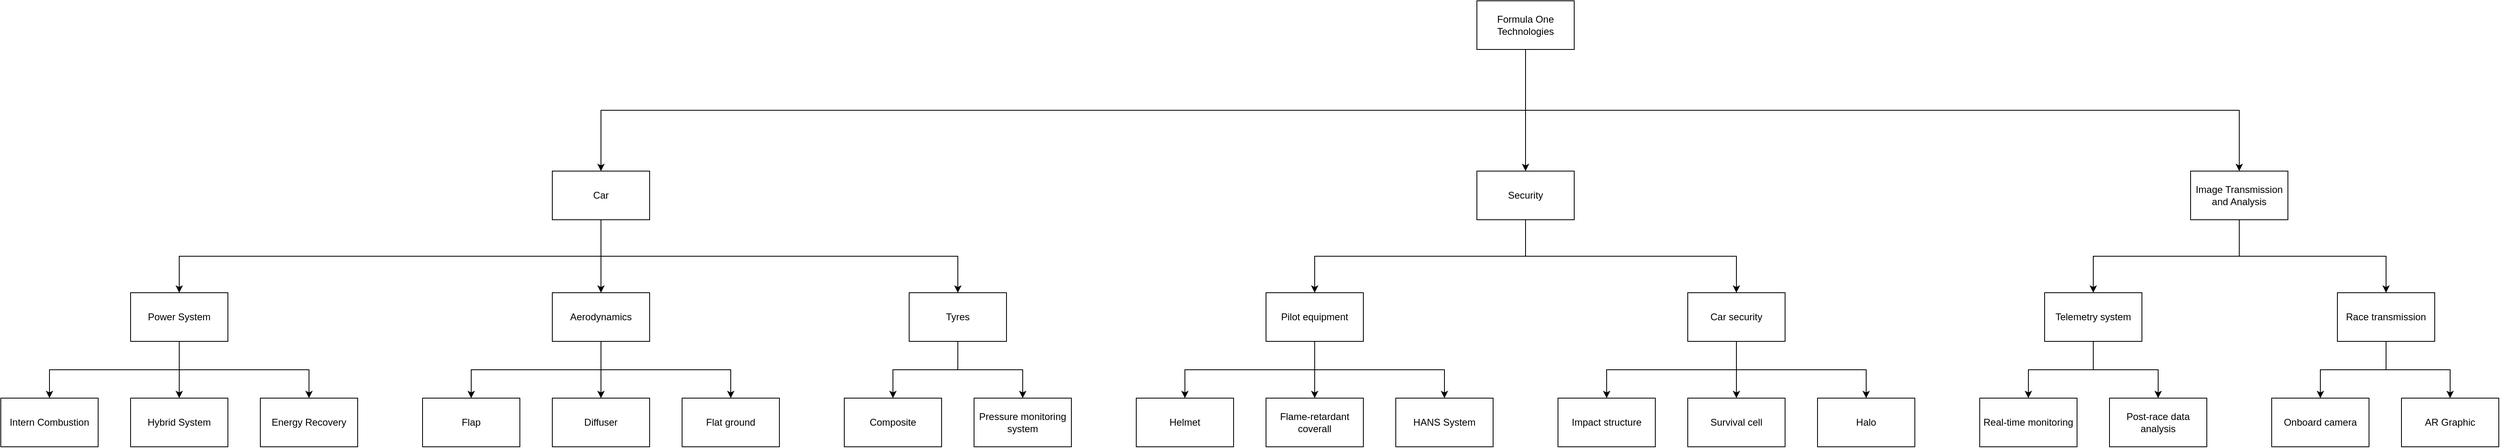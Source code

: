 <mxfile version="24.0.7" type="google">
  <diagram name="Página-1" id="ol3h_NDu72ceI02SpJYq">
    <mxGraphModel grid="1" page="1" gridSize="10" guides="1" tooltips="1" connect="1" arrows="1" fold="1" pageScale="1" pageWidth="827" pageHeight="1169" math="0" shadow="0">
      <root>
        <mxCell id="0" />
        <mxCell id="1" parent="0" />
        <mxCell id="BsYCAz7_OI1mWKT1gtP4-35" style="edgeStyle=orthogonalEdgeStyle;rounded=0;orthogonalLoop=1;jettySize=auto;html=1;exitX=0.5;exitY=1;exitDx=0;exitDy=0;entryX=0.5;entryY=0;entryDx=0;entryDy=0;" edge="1" parent="1" source="BsYCAz7_OI1mWKT1gtP4-2" target="BsYCAz7_OI1mWKT1gtP4-8">
          <mxGeometry relative="1" as="geometry" />
        </mxCell>
        <mxCell id="BsYCAz7_OI1mWKT1gtP4-47" style="edgeStyle=orthogonalEdgeStyle;rounded=0;orthogonalLoop=1;jettySize=auto;html=1;exitX=0.5;exitY=1;exitDx=0;exitDy=0;entryX=0.5;entryY=0;entryDx=0;entryDy=0;" edge="1" parent="1" source="BsYCAz7_OI1mWKT1gtP4-2" target="BsYCAz7_OI1mWKT1gtP4-7">
          <mxGeometry relative="1" as="geometry" />
        </mxCell>
        <mxCell id="BsYCAz7_OI1mWKT1gtP4-51" style="edgeStyle=orthogonalEdgeStyle;rounded=0;orthogonalLoop=1;jettySize=auto;html=1;exitX=0.5;exitY=1;exitDx=0;exitDy=0;entryX=0.5;entryY=0;entryDx=0;entryDy=0;" edge="1" parent="1" source="BsYCAz7_OI1mWKT1gtP4-2" target="BsYCAz7_OI1mWKT1gtP4-6">
          <mxGeometry relative="1" as="geometry" />
        </mxCell>
        <mxCell id="BsYCAz7_OI1mWKT1gtP4-2" value="Car" style="rounded=0;whiteSpace=wrap;html=1;" vertex="1" parent="1">
          <mxGeometry x="280" y="430" width="120" height="60" as="geometry" />
        </mxCell>
        <mxCell id="BsYCAz7_OI1mWKT1gtP4-32" style="edgeStyle=orthogonalEdgeStyle;rounded=0;orthogonalLoop=1;jettySize=auto;html=1;exitX=0.5;exitY=1;exitDx=0;exitDy=0;" edge="1" parent="1" source="BsYCAz7_OI1mWKT1gtP4-3" target="BsYCAz7_OI1mWKT1gtP4-2">
          <mxGeometry relative="1" as="geometry" />
        </mxCell>
        <mxCell id="BsYCAz7_OI1mWKT1gtP4-33" style="edgeStyle=orthogonalEdgeStyle;rounded=0;orthogonalLoop=1;jettySize=auto;html=1;exitX=0.5;exitY=1;exitDx=0;exitDy=0;entryX=0.5;entryY=0;entryDx=0;entryDy=0;" edge="1" parent="1" source="BsYCAz7_OI1mWKT1gtP4-3" target="BsYCAz7_OI1mWKT1gtP4-5">
          <mxGeometry relative="1" as="geometry" />
        </mxCell>
        <mxCell id="BsYCAz7_OI1mWKT1gtP4-34" style="edgeStyle=orthogonalEdgeStyle;rounded=0;orthogonalLoop=1;jettySize=auto;html=1;exitX=0.5;exitY=1;exitDx=0;exitDy=0;entryX=0.5;entryY=0;entryDx=0;entryDy=0;" edge="1" parent="1" source="BsYCAz7_OI1mWKT1gtP4-3" target="BsYCAz7_OI1mWKT1gtP4-4">
          <mxGeometry relative="1" as="geometry" />
        </mxCell>
        <mxCell id="BsYCAz7_OI1mWKT1gtP4-3" value="Formula One Technologies" style="rounded=0;whiteSpace=wrap;html=1;" vertex="1" parent="1">
          <mxGeometry x="1420" y="220" width="120" height="60" as="geometry" />
        </mxCell>
        <mxCell id="BsYCAz7_OI1mWKT1gtP4-62" style="edgeStyle=orthogonalEdgeStyle;rounded=0;orthogonalLoop=1;jettySize=auto;html=1;exitX=0.5;exitY=1;exitDx=0;exitDy=0;" edge="1" parent="1" source="BsYCAz7_OI1mWKT1gtP4-4" target="BsYCAz7_OI1mWKT1gtP4-26">
          <mxGeometry relative="1" as="geometry" />
        </mxCell>
        <mxCell id="BsYCAz7_OI1mWKT1gtP4-63" style="edgeStyle=orthogonalEdgeStyle;rounded=0;orthogonalLoop=1;jettySize=auto;html=1;exitX=0.5;exitY=1;exitDx=0;exitDy=0;entryX=0.5;entryY=0;entryDx=0;entryDy=0;" edge="1" parent="1" source="BsYCAz7_OI1mWKT1gtP4-4" target="BsYCAz7_OI1mWKT1gtP4-27">
          <mxGeometry relative="1" as="geometry" />
        </mxCell>
        <mxCell id="BsYCAz7_OI1mWKT1gtP4-4" value="Image Transmission and Analysis" style="rounded=0;whiteSpace=wrap;html=1;" vertex="1" parent="1">
          <mxGeometry x="2300" y="430" width="120" height="60" as="geometry" />
        </mxCell>
        <mxCell id="BsYCAz7_OI1mWKT1gtP4-46" style="edgeStyle=orthogonalEdgeStyle;rounded=0;orthogonalLoop=1;jettySize=auto;html=1;exitX=0.5;exitY=1;exitDx=0;exitDy=0;" edge="1" parent="1" source="BsYCAz7_OI1mWKT1gtP4-5" target="BsYCAz7_OI1mWKT1gtP4-18">
          <mxGeometry relative="1" as="geometry" />
        </mxCell>
        <mxCell id="BsYCAz7_OI1mWKT1gtP4-60" style="edgeStyle=orthogonalEdgeStyle;rounded=0;orthogonalLoop=1;jettySize=auto;html=1;exitX=0.5;exitY=1;exitDx=0;exitDy=0;entryX=0.5;entryY=0;entryDx=0;entryDy=0;" edge="1" parent="1" source="BsYCAz7_OI1mWKT1gtP4-5" target="BsYCAz7_OI1mWKT1gtP4-19">
          <mxGeometry relative="1" as="geometry" />
        </mxCell>
        <mxCell id="BsYCAz7_OI1mWKT1gtP4-5" value="Security" style="rounded=0;whiteSpace=wrap;html=1;" vertex="1" parent="1">
          <mxGeometry x="1420" y="430" width="120" height="60" as="geometry" />
        </mxCell>
        <mxCell id="BsYCAz7_OI1mWKT1gtP4-52" style="edgeStyle=orthogonalEdgeStyle;rounded=0;orthogonalLoop=1;jettySize=auto;html=1;exitX=0.5;exitY=1;exitDx=0;exitDy=0;entryX=0.5;entryY=0;entryDx=0;entryDy=0;" edge="1" parent="1" source="BsYCAz7_OI1mWKT1gtP4-6" target="BsYCAz7_OI1mWKT1gtP4-16">
          <mxGeometry relative="1" as="geometry" />
        </mxCell>
        <mxCell id="BsYCAz7_OI1mWKT1gtP4-53" style="edgeStyle=orthogonalEdgeStyle;rounded=0;orthogonalLoop=1;jettySize=auto;html=1;exitX=0.5;exitY=1;exitDx=0;exitDy=0;entryX=0.5;entryY=0;entryDx=0;entryDy=0;" edge="1" parent="1" source="BsYCAz7_OI1mWKT1gtP4-6" target="BsYCAz7_OI1mWKT1gtP4-15">
          <mxGeometry relative="1" as="geometry" />
        </mxCell>
        <mxCell id="BsYCAz7_OI1mWKT1gtP4-6" value="Tyres" style="rounded=0;whiteSpace=wrap;html=1;" vertex="1" parent="1">
          <mxGeometry x="720" y="580" width="120" height="60" as="geometry" />
        </mxCell>
        <mxCell id="BsYCAz7_OI1mWKT1gtP4-48" style="edgeStyle=orthogonalEdgeStyle;rounded=0;orthogonalLoop=1;jettySize=auto;html=1;exitX=0.5;exitY=1;exitDx=0;exitDy=0;entryX=0.5;entryY=0;entryDx=0;entryDy=0;" edge="1" parent="1" source="BsYCAz7_OI1mWKT1gtP4-7" target="BsYCAz7_OI1mWKT1gtP4-12">
          <mxGeometry relative="1" as="geometry" />
        </mxCell>
        <mxCell id="BsYCAz7_OI1mWKT1gtP4-49" style="edgeStyle=orthogonalEdgeStyle;rounded=0;orthogonalLoop=1;jettySize=auto;html=1;exitX=0.5;exitY=1;exitDx=0;exitDy=0;entryX=0.5;entryY=0;entryDx=0;entryDy=0;" edge="1" parent="1" source="BsYCAz7_OI1mWKT1gtP4-7" target="BsYCAz7_OI1mWKT1gtP4-13">
          <mxGeometry relative="1" as="geometry" />
        </mxCell>
        <mxCell id="BsYCAz7_OI1mWKT1gtP4-50" style="edgeStyle=orthogonalEdgeStyle;rounded=0;orthogonalLoop=1;jettySize=auto;html=1;exitX=0.5;exitY=1;exitDx=0;exitDy=0;entryX=0.5;entryY=0;entryDx=0;entryDy=0;" edge="1" parent="1" source="BsYCAz7_OI1mWKT1gtP4-7" target="BsYCAz7_OI1mWKT1gtP4-14">
          <mxGeometry relative="1" as="geometry" />
        </mxCell>
        <mxCell id="BsYCAz7_OI1mWKT1gtP4-7" value="Aerodynamics" style="rounded=0;whiteSpace=wrap;html=1;" vertex="1" parent="1">
          <mxGeometry x="280" y="580" width="120" height="60" as="geometry" />
        </mxCell>
        <mxCell id="BsYCAz7_OI1mWKT1gtP4-36" style="edgeStyle=orthogonalEdgeStyle;rounded=0;orthogonalLoop=1;jettySize=auto;html=1;exitX=0.5;exitY=1;exitDx=0;exitDy=0;entryX=0.5;entryY=0;entryDx=0;entryDy=0;" edge="1" parent="1" source="BsYCAz7_OI1mWKT1gtP4-8" target="BsYCAz7_OI1mWKT1gtP4-11">
          <mxGeometry relative="1" as="geometry" />
        </mxCell>
        <mxCell id="BsYCAz7_OI1mWKT1gtP4-37" style="edgeStyle=orthogonalEdgeStyle;rounded=0;orthogonalLoop=1;jettySize=auto;html=1;exitX=0.5;exitY=1;exitDx=0;exitDy=0;entryX=0.5;entryY=0;entryDx=0;entryDy=0;" edge="1" parent="1" source="BsYCAz7_OI1mWKT1gtP4-8" target="BsYCAz7_OI1mWKT1gtP4-10">
          <mxGeometry relative="1" as="geometry" />
        </mxCell>
        <mxCell id="BsYCAz7_OI1mWKT1gtP4-38" style="edgeStyle=orthogonalEdgeStyle;rounded=0;orthogonalLoop=1;jettySize=auto;html=1;exitX=0.5;exitY=1;exitDx=0;exitDy=0;entryX=0.5;entryY=0;entryDx=0;entryDy=0;" edge="1" parent="1" source="BsYCAz7_OI1mWKT1gtP4-8" target="BsYCAz7_OI1mWKT1gtP4-9">
          <mxGeometry relative="1" as="geometry" />
        </mxCell>
        <mxCell id="BsYCAz7_OI1mWKT1gtP4-8" value="Power System" style="rounded=0;whiteSpace=wrap;html=1;" vertex="1" parent="1">
          <mxGeometry x="-240" y="580" width="120" height="60" as="geometry" />
        </mxCell>
        <mxCell id="BsYCAz7_OI1mWKT1gtP4-9" value="Energy Recovery" style="rounded=0;whiteSpace=wrap;html=1;" vertex="1" parent="1">
          <mxGeometry x="-80" y="710" width="120" height="60" as="geometry" />
        </mxCell>
        <mxCell id="BsYCAz7_OI1mWKT1gtP4-10" value="Hybrid System" style="rounded=0;whiteSpace=wrap;html=1;" vertex="1" parent="1">
          <mxGeometry x="-240" y="710" width="120" height="60" as="geometry" />
        </mxCell>
        <mxCell id="BsYCAz7_OI1mWKT1gtP4-11" value="Intern Combustion" style="rounded=0;whiteSpace=wrap;html=1;" vertex="1" parent="1">
          <mxGeometry x="-400" y="710" width="120" height="60" as="geometry" />
        </mxCell>
        <mxCell id="BsYCAz7_OI1mWKT1gtP4-12" value="Flap" style="rounded=0;whiteSpace=wrap;html=1;" vertex="1" parent="1">
          <mxGeometry x="120" y="710" width="120" height="60" as="geometry" />
        </mxCell>
        <mxCell id="BsYCAz7_OI1mWKT1gtP4-13" value="Diffuser" style="rounded=0;whiteSpace=wrap;html=1;" vertex="1" parent="1">
          <mxGeometry x="280" y="710" width="120" height="60" as="geometry" />
        </mxCell>
        <mxCell id="BsYCAz7_OI1mWKT1gtP4-14" value="Flat ground" style="rounded=0;whiteSpace=wrap;html=1;" vertex="1" parent="1">
          <mxGeometry x="440" y="710" width="120" height="60" as="geometry" />
        </mxCell>
        <mxCell id="BsYCAz7_OI1mWKT1gtP4-15" value="Pressure monitoring system" style="rounded=0;whiteSpace=wrap;html=1;" vertex="1" parent="1">
          <mxGeometry x="800" y="710" width="120" height="60" as="geometry" />
        </mxCell>
        <mxCell id="BsYCAz7_OI1mWKT1gtP4-16" value="Composite" style="rounded=0;whiteSpace=wrap;html=1;" vertex="1" parent="1">
          <mxGeometry x="640" y="710" width="120" height="60" as="geometry" />
        </mxCell>
        <mxCell id="BsYCAz7_OI1mWKT1gtP4-54" style="edgeStyle=orthogonalEdgeStyle;rounded=0;orthogonalLoop=1;jettySize=auto;html=1;exitX=0.5;exitY=1;exitDx=0;exitDy=0;entryX=0.5;entryY=0;entryDx=0;entryDy=0;" edge="1" parent="1" source="BsYCAz7_OI1mWKT1gtP4-18" target="BsYCAz7_OI1mWKT1gtP4-20">
          <mxGeometry relative="1" as="geometry" />
        </mxCell>
        <mxCell id="BsYCAz7_OI1mWKT1gtP4-56" style="edgeStyle=orthogonalEdgeStyle;rounded=0;orthogonalLoop=1;jettySize=auto;html=1;exitX=0.5;exitY=1;exitDx=0;exitDy=0;entryX=0.5;entryY=0;entryDx=0;entryDy=0;" edge="1" parent="1" source="BsYCAz7_OI1mWKT1gtP4-18" target="BsYCAz7_OI1mWKT1gtP4-21">
          <mxGeometry relative="1" as="geometry" />
        </mxCell>
        <mxCell id="BsYCAz7_OI1mWKT1gtP4-58" style="edgeStyle=orthogonalEdgeStyle;rounded=0;orthogonalLoop=1;jettySize=auto;html=1;exitX=0.5;exitY=1;exitDx=0;exitDy=0;entryX=0.5;entryY=0;entryDx=0;entryDy=0;" edge="1" parent="1" source="BsYCAz7_OI1mWKT1gtP4-18" target="BsYCAz7_OI1mWKT1gtP4-22">
          <mxGeometry relative="1" as="geometry" />
        </mxCell>
        <mxCell id="BsYCAz7_OI1mWKT1gtP4-18" value="Pilot equipment" style="rounded=0;whiteSpace=wrap;html=1;" vertex="1" parent="1">
          <mxGeometry x="1160" y="580" width="120" height="60" as="geometry" />
        </mxCell>
        <mxCell id="BsYCAz7_OI1mWKT1gtP4-55" style="edgeStyle=orthogonalEdgeStyle;rounded=0;orthogonalLoop=1;jettySize=auto;html=1;exitX=0.5;exitY=1;exitDx=0;exitDy=0;entryX=0.5;entryY=0;entryDx=0;entryDy=0;" edge="1" parent="1" source="BsYCAz7_OI1mWKT1gtP4-19" target="BsYCAz7_OI1mWKT1gtP4-23">
          <mxGeometry relative="1" as="geometry" />
        </mxCell>
        <mxCell id="BsYCAz7_OI1mWKT1gtP4-57" style="edgeStyle=orthogonalEdgeStyle;rounded=0;orthogonalLoop=1;jettySize=auto;html=1;exitX=0.5;exitY=1;exitDx=0;exitDy=0;entryX=0.5;entryY=0;entryDx=0;entryDy=0;" edge="1" parent="1" source="BsYCAz7_OI1mWKT1gtP4-19" target="BsYCAz7_OI1mWKT1gtP4-24">
          <mxGeometry relative="1" as="geometry" />
        </mxCell>
        <mxCell id="BsYCAz7_OI1mWKT1gtP4-59" style="edgeStyle=orthogonalEdgeStyle;rounded=0;orthogonalLoop=1;jettySize=auto;html=1;exitX=0.5;exitY=1;exitDx=0;exitDy=0;" edge="1" parent="1" source="BsYCAz7_OI1mWKT1gtP4-19" target="BsYCAz7_OI1mWKT1gtP4-25">
          <mxGeometry relative="1" as="geometry" />
        </mxCell>
        <mxCell id="BsYCAz7_OI1mWKT1gtP4-19" value="Car security" style="rounded=0;whiteSpace=wrap;html=1;" vertex="1" parent="1">
          <mxGeometry x="1680" y="580" width="120" height="60" as="geometry" />
        </mxCell>
        <mxCell id="BsYCAz7_OI1mWKT1gtP4-20" value="Helmet" style="rounded=0;whiteSpace=wrap;html=1;" vertex="1" parent="1">
          <mxGeometry x="1000" y="710" width="120" height="60" as="geometry" />
        </mxCell>
        <mxCell id="BsYCAz7_OI1mWKT1gtP4-21" value="Flame-retardant coverall" style="rounded=0;whiteSpace=wrap;html=1;" vertex="1" parent="1">
          <mxGeometry x="1160" y="710" width="120" height="60" as="geometry" />
        </mxCell>
        <mxCell id="BsYCAz7_OI1mWKT1gtP4-22" value="HANS System" style="rounded=0;whiteSpace=wrap;html=1;" vertex="1" parent="1">
          <mxGeometry x="1320" y="710" width="120" height="60" as="geometry" />
        </mxCell>
        <mxCell id="BsYCAz7_OI1mWKT1gtP4-23" value="Impact structure" style="rounded=0;whiteSpace=wrap;html=1;" vertex="1" parent="1">
          <mxGeometry x="1520" y="710" width="120" height="60" as="geometry" />
        </mxCell>
        <mxCell id="BsYCAz7_OI1mWKT1gtP4-24" value="Survival cell" style="rounded=0;whiteSpace=wrap;html=1;" vertex="1" parent="1">
          <mxGeometry x="1680" y="710" width="120" height="60" as="geometry" />
        </mxCell>
        <mxCell id="BsYCAz7_OI1mWKT1gtP4-25" value="Halo" style="rounded=0;whiteSpace=wrap;html=1;" vertex="1" parent="1">
          <mxGeometry x="1840" y="710" width="120" height="60" as="geometry" />
        </mxCell>
        <mxCell id="BsYCAz7_OI1mWKT1gtP4-64" style="edgeStyle=orthogonalEdgeStyle;rounded=0;orthogonalLoop=1;jettySize=auto;html=1;exitX=0.5;exitY=1;exitDx=0;exitDy=0;entryX=0.5;entryY=0;entryDx=0;entryDy=0;" edge="1" parent="1" source="BsYCAz7_OI1mWKT1gtP4-26" target="BsYCAz7_OI1mWKT1gtP4-28">
          <mxGeometry relative="1" as="geometry" />
        </mxCell>
        <mxCell id="BsYCAz7_OI1mWKT1gtP4-65" style="edgeStyle=orthogonalEdgeStyle;rounded=0;orthogonalLoop=1;jettySize=auto;html=1;exitX=0.5;exitY=1;exitDx=0;exitDy=0;" edge="1" parent="1" source="BsYCAz7_OI1mWKT1gtP4-26" target="BsYCAz7_OI1mWKT1gtP4-29">
          <mxGeometry relative="1" as="geometry" />
        </mxCell>
        <mxCell id="BsYCAz7_OI1mWKT1gtP4-26" value="Telemetry system" style="rounded=0;whiteSpace=wrap;html=1;" vertex="1" parent="1">
          <mxGeometry x="2120" y="580" width="120" height="60" as="geometry" />
        </mxCell>
        <mxCell id="BsYCAz7_OI1mWKT1gtP4-66" style="edgeStyle=orthogonalEdgeStyle;rounded=0;orthogonalLoop=1;jettySize=auto;html=1;exitX=0.5;exitY=1;exitDx=0;exitDy=0;entryX=0.5;entryY=0;entryDx=0;entryDy=0;" edge="1" parent="1" source="BsYCAz7_OI1mWKT1gtP4-27" target="BsYCAz7_OI1mWKT1gtP4-31">
          <mxGeometry relative="1" as="geometry" />
        </mxCell>
        <mxCell id="BsYCAz7_OI1mWKT1gtP4-67" style="edgeStyle=orthogonalEdgeStyle;rounded=0;orthogonalLoop=1;jettySize=auto;html=1;exitX=0.5;exitY=1;exitDx=0;exitDy=0;entryX=0.5;entryY=0;entryDx=0;entryDy=0;" edge="1" parent="1" source="BsYCAz7_OI1mWKT1gtP4-27" target="BsYCAz7_OI1mWKT1gtP4-30">
          <mxGeometry relative="1" as="geometry" />
        </mxCell>
        <mxCell id="BsYCAz7_OI1mWKT1gtP4-27" value="Race transmission" style="rounded=0;whiteSpace=wrap;html=1;" vertex="1" parent="1">
          <mxGeometry x="2481" y="580" width="120" height="60" as="geometry" />
        </mxCell>
        <mxCell id="BsYCAz7_OI1mWKT1gtP4-28" value="Real-time monitoring" style="rounded=0;whiteSpace=wrap;html=1;" vertex="1" parent="1">
          <mxGeometry x="2040" y="710" width="120" height="60" as="geometry" />
        </mxCell>
        <mxCell id="BsYCAz7_OI1mWKT1gtP4-29" value="Post-race data analysis" style="rounded=0;whiteSpace=wrap;html=1;" vertex="1" parent="1">
          <mxGeometry x="2200" y="710" width="120" height="60" as="geometry" />
        </mxCell>
        <mxCell id="BsYCAz7_OI1mWKT1gtP4-30" value="AR Graphic" style="rounded=0;whiteSpace=wrap;html=1;" vertex="1" parent="1">
          <mxGeometry x="2560" y="710" width="120" height="60" as="geometry" />
        </mxCell>
        <mxCell id="BsYCAz7_OI1mWKT1gtP4-31" value="Onboard camera" style="rounded=0;whiteSpace=wrap;html=1;" vertex="1" parent="1">
          <mxGeometry x="2400" y="710" width="120" height="60" as="geometry" />
        </mxCell>
      </root>
    </mxGraphModel>
  </diagram>
</mxfile>
